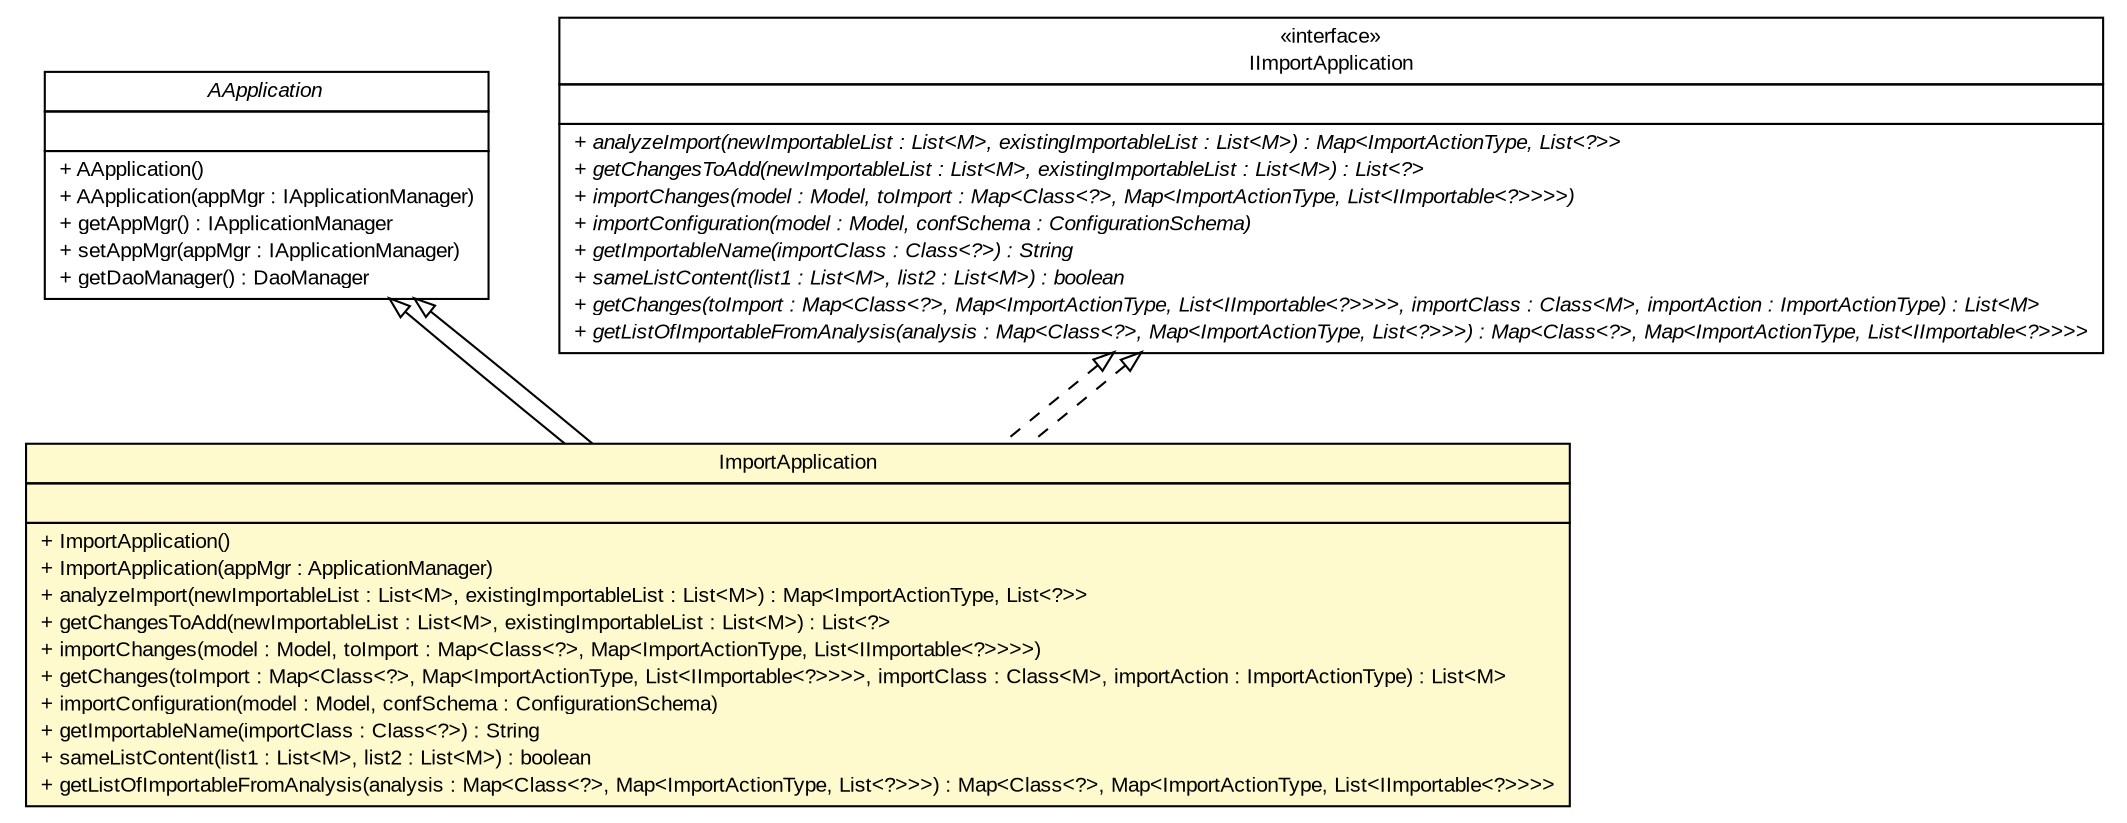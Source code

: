 #!/usr/local/bin/dot
#
# Class diagram 
# Generated by UMLGraph version R5_6-24-gf6e263 (http://www.umlgraph.org/)
#

digraph G {
	edge [fontname="arial",fontsize=10,labelfontname="arial",labelfontsize=10];
	node [fontname="arial",fontsize=10,shape=plaintext];
	nodesep=0.25;
	ranksep=0.5;
	// gov.sandia.cf.application.AApplication
	c214669 [label=<<table title="gov.sandia.cf.application.AApplication" border="0" cellborder="1" cellspacing="0" cellpadding="2" port="p" href="../AApplication.html">
		<tr><td><table border="0" cellspacing="0" cellpadding="1">
<tr><td align="center" balign="center"><font face="arial italic"> AApplication </font></td></tr>
		</table></td></tr>
		<tr><td><table border="0" cellspacing="0" cellpadding="1">
<tr><td align="left" balign="left">  </td></tr>
		</table></td></tr>
		<tr><td><table border="0" cellspacing="0" cellpadding="1">
<tr><td align="left" balign="left"> + AApplication() </td></tr>
<tr><td align="left" balign="left"> + AApplication(appMgr : IApplicationManager) </td></tr>
<tr><td align="left" balign="left"> + getAppMgr() : IApplicationManager </td></tr>
<tr><td align="left" balign="left"> + setAppMgr(appMgr : IApplicationManager) </td></tr>
<tr><td align="left" balign="left"> + getDaoManager() : DaoManager </td></tr>
		</table></td></tr>
		</table>>, URL="../AApplication.html", fontname="arial", fontcolor="black", fontsize=10.0];
	// gov.sandia.cf.application.IImportApplication
	c214734 [label=<<table title="gov.sandia.cf.application.IImportApplication" border="0" cellborder="1" cellspacing="0" cellpadding="2" port="p" href="../IImportApplication.html">
		<tr><td><table border="0" cellspacing="0" cellpadding="1">
<tr><td align="center" balign="center"> &#171;interface&#187; </td></tr>
<tr><td align="center" balign="center"> IImportApplication </td></tr>
		</table></td></tr>
		<tr><td><table border="0" cellspacing="0" cellpadding="1">
<tr><td align="left" balign="left">  </td></tr>
		</table></td></tr>
		<tr><td><table border="0" cellspacing="0" cellpadding="1">
<tr><td align="left" balign="left"><font face="arial italic" point-size="10.0"> + analyzeImport(newImportableList : List&lt;M&gt;, existingImportableList : List&lt;M&gt;) : Map&lt;ImportActionType, List&lt;?&gt;&gt; </font></td></tr>
<tr><td align="left" balign="left"><font face="arial italic" point-size="10.0"> + getChangesToAdd(newImportableList : List&lt;M&gt;, existingImportableList : List&lt;M&gt;) : List&lt;?&gt; </font></td></tr>
<tr><td align="left" balign="left"><font face="arial italic" point-size="10.0"> + importChanges(model : Model, toImport : Map&lt;Class&lt;?&gt;, Map&lt;ImportActionType, List&lt;IImportable&lt;?&gt;&gt;&gt;&gt;) </font></td></tr>
<tr><td align="left" balign="left"><font face="arial italic" point-size="10.0"> + importConfiguration(model : Model, confSchema : ConfigurationSchema) </font></td></tr>
<tr><td align="left" balign="left"><font face="arial italic" point-size="10.0"> + getImportableName(importClass : Class&lt;?&gt;) : String </font></td></tr>
<tr><td align="left" balign="left"><font face="arial italic" point-size="10.0"> + sameListContent(list1 : List&lt;M&gt;, list2 : List&lt;M&gt;) : boolean </font></td></tr>
<tr><td align="left" balign="left"><font face="arial italic" point-size="10.0"> + getChanges(toImport : Map&lt;Class&lt;?&gt;, Map&lt;ImportActionType, List&lt;IImportable&lt;?&gt;&gt;&gt;&gt;, importClass : Class&lt;M&gt;, importAction : ImportActionType) : List&lt;M&gt; </font></td></tr>
<tr><td align="left" balign="left"><font face="arial italic" point-size="10.0"> + getListOfImportableFromAnalysis(analysis : Map&lt;Class&lt;?&gt;, Map&lt;ImportActionType, List&lt;?&gt;&gt;&gt;) : Map&lt;Class&lt;?&gt;, Map&lt;ImportActionType, List&lt;IImportable&lt;?&gt;&gt;&gt;&gt; </font></td></tr>
		</table></td></tr>
		</table>>, URL="../IImportApplication.html", fontname="arial", fontcolor="black", fontsize=10.0];
	// gov.sandia.cf.application.impl.ImportApplication
	c214747 [label=<<table title="gov.sandia.cf.application.impl.ImportApplication" border="0" cellborder="1" cellspacing="0" cellpadding="2" port="p" bgcolor="lemonChiffon" href="./ImportApplication.html">
		<tr><td><table border="0" cellspacing="0" cellpadding="1">
<tr><td align="center" balign="center"> ImportApplication </td></tr>
		</table></td></tr>
		<tr><td><table border="0" cellspacing="0" cellpadding="1">
<tr><td align="left" balign="left">  </td></tr>
		</table></td></tr>
		<tr><td><table border="0" cellspacing="0" cellpadding="1">
<tr><td align="left" balign="left"> + ImportApplication() </td></tr>
<tr><td align="left" balign="left"> + ImportApplication(appMgr : ApplicationManager) </td></tr>
<tr><td align="left" balign="left"> + analyzeImport(newImportableList : List&lt;M&gt;, existingImportableList : List&lt;M&gt;) : Map&lt;ImportActionType, List&lt;?&gt;&gt; </td></tr>
<tr><td align="left" balign="left"> + getChangesToAdd(newImportableList : List&lt;M&gt;, existingImportableList : List&lt;M&gt;) : List&lt;?&gt; </td></tr>
<tr><td align="left" balign="left"> + importChanges(model : Model, toImport : Map&lt;Class&lt;?&gt;, Map&lt;ImportActionType, List&lt;IImportable&lt;?&gt;&gt;&gt;&gt;) </td></tr>
<tr><td align="left" balign="left"> + getChanges(toImport : Map&lt;Class&lt;?&gt;, Map&lt;ImportActionType, List&lt;IImportable&lt;?&gt;&gt;&gt;&gt;, importClass : Class&lt;M&gt;, importAction : ImportActionType) : List&lt;M&gt; </td></tr>
<tr><td align="left" balign="left"> + importConfiguration(model : Model, confSchema : ConfigurationSchema) </td></tr>
<tr><td align="left" balign="left"> + getImportableName(importClass : Class&lt;?&gt;) : String </td></tr>
<tr><td align="left" balign="left"> + sameListContent(list1 : List&lt;M&gt;, list2 : List&lt;M&gt;) : boolean </td></tr>
<tr><td align="left" balign="left"> + getListOfImportableFromAnalysis(analysis : Map&lt;Class&lt;?&gt;, Map&lt;ImportActionType, List&lt;?&gt;&gt;&gt;) : Map&lt;Class&lt;?&gt;, Map&lt;ImportActionType, List&lt;IImportable&lt;?&gt;&gt;&gt;&gt; </td></tr>
		</table></td></tr>
		</table>>, URL="./ImportApplication.html", fontname="arial", fontcolor="black", fontsize=10.0];
	//gov.sandia.cf.application.impl.ImportApplication extends gov.sandia.cf.application.AApplication
	c214669:p -> c214747:p [dir=back,arrowtail=empty];
	//gov.sandia.cf.application.impl.ImportApplication implements gov.sandia.cf.application.IImportApplication
	c214734:p -> c214747:p [dir=back,arrowtail=empty,style=dashed];
	//gov.sandia.cf.application.impl.ImportApplication extends gov.sandia.cf.application.AApplication
	c214669:p -> c214747:p [dir=back,arrowtail=empty];
	//gov.sandia.cf.application.impl.ImportApplication implements gov.sandia.cf.application.IImportApplication
	c214734:p -> c214747:p [dir=back,arrowtail=empty,style=dashed];
}

